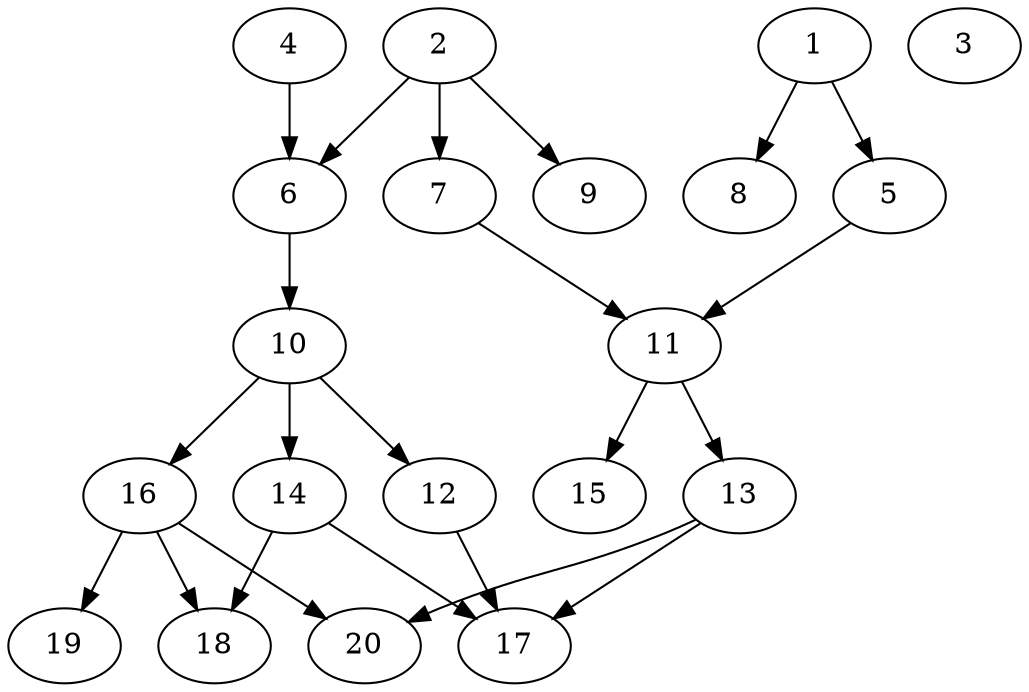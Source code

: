 // DAG automatically generated by daggen at Wed Jul 24 22:10:09 2019
// ./daggen --dot -n 20 --ccr 0.4 --fat 0.5 --regular 0.5 --density 0.5 --mindata 5242880 --maxdata 52428800 
digraph G {
  1 [size="59719680", alpha="0.03", expect_size="23887872"] 
  1 -> 5 [size ="23887872"]
  1 -> 8 [size ="23887872"]
  2 [size="55377920", alpha="0.19", expect_size="22151168"] 
  2 -> 6 [size ="22151168"]
  2 -> 7 [size ="22151168"]
  2 -> 9 [size ="22151168"]
  3 [size="44428800", alpha="0.10", expect_size="17771520"] 
  4 [size="94464000", alpha="0.01", expect_size="37785600"] 
  4 -> 6 [size ="37785600"]
  5 [size="18012160", alpha="0.08", expect_size="7204864"] 
  5 -> 11 [size ="7204864"]
  6 [size="31285760", alpha="0.16", expect_size="12514304"] 
  6 -> 10 [size ="12514304"]
  7 [size="28976640", alpha="0.09", expect_size="11590656"] 
  7 -> 11 [size ="11590656"]
  8 [size="67855360", alpha="0.18", expect_size="27142144"] 
  9 [size="57781760", alpha="0.12", expect_size="23112704"] 
  10 [size="48035840", alpha="0.07", expect_size="19214336"] 
  10 -> 12 [size ="19214336"]
  10 -> 14 [size ="19214336"]
  10 -> 16 [size ="19214336"]
  11 [size="117230080", alpha="0.02", expect_size="46892032"] 
  11 -> 13 [size ="46892032"]
  11 -> 15 [size ="46892032"]
  12 [size="16701440", alpha="0.20", expect_size="6680576"] 
  12 -> 17 [size ="6680576"]
  13 [size="13283840", alpha="0.14", expect_size="5313536"] 
  13 -> 17 [size ="5313536"]
  13 -> 20 [size ="5313536"]
  14 [size="71974400", alpha="0.03", expect_size="28789760"] 
  14 -> 17 [size ="28789760"]
  14 -> 18 [size ="28789760"]
  15 [size="76216320", alpha="0.07", expect_size="30486528"] 
  16 [size="124610560", alpha="0.04", expect_size="49844224"] 
  16 -> 18 [size ="49844224"]
  16 -> 19 [size ="49844224"]
  16 -> 20 [size ="49844224"]
  17 [size="101900800", alpha="0.13", expect_size="40760320"] 
  18 [size="39413760", alpha="0.02", expect_size="15765504"] 
  19 [size="29521920", alpha="0.03", expect_size="11808768"] 
  20 [size="98355200", alpha="0.07", expect_size="39342080"] 
}
